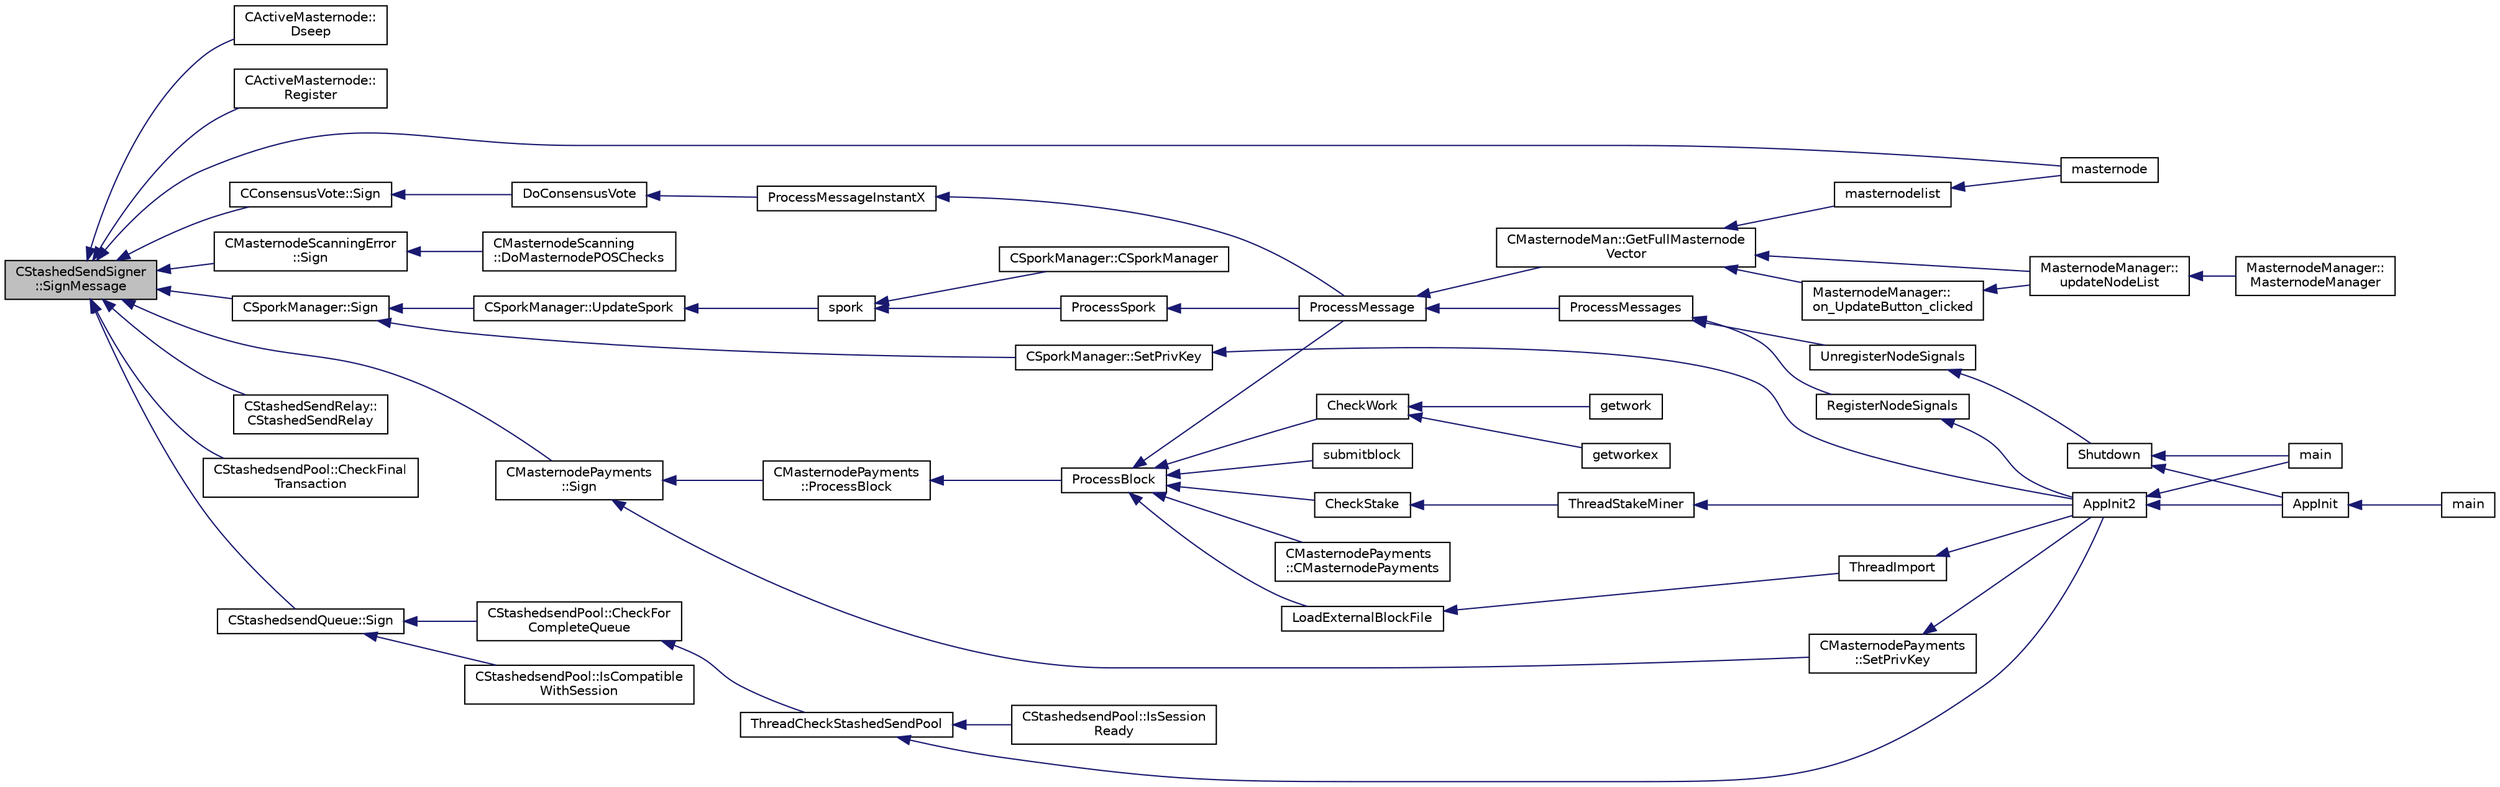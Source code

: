 digraph "CStashedSendSigner::SignMessage"
{
  edge [fontname="Helvetica",fontsize="10",labelfontname="Helvetica",labelfontsize="10"];
  node [fontname="Helvetica",fontsize="10",shape=record];
  rankdir="LR";
  Node165 [label="CStashedSendSigner\l::SignMessage",height=0.2,width=0.4,color="black", fillcolor="grey75", style="filled", fontcolor="black"];
  Node165 -> Node166 [dir="back",color="midnightblue",fontsize="10",style="solid",fontname="Helvetica"];
  Node166 [label="CActiveMasternode::\lDseep",height=0.2,width=0.4,color="black", fillcolor="white", style="filled",URL="$d9/d29/class_c_active_masternode.html#aa14a1a9611f6b73cc3e860cda75de88c"];
  Node165 -> Node167 [dir="back",color="midnightblue",fontsize="10",style="solid",fontname="Helvetica"];
  Node167 [label="CActiveMasternode::\lRegister",height=0.2,width=0.4,color="black", fillcolor="white", style="filled",URL="$d9/d29/class_c_active_masternode.html#a1fd28a721112cda22fe2f9e1045cf397",tooltip="Register any Masternode. "];
  Node165 -> Node168 [dir="back",color="midnightblue",fontsize="10",style="solid",fontname="Helvetica"];
  Node168 [label="CConsensusVote::Sign",height=0.2,width=0.4,color="black", fillcolor="white", style="filled",URL="$dc/da2/class_c_consensus_vote.html#a687495887aa75f5d5bb70f93ecb820d0"];
  Node168 -> Node169 [dir="back",color="midnightblue",fontsize="10",style="solid",fontname="Helvetica"];
  Node169 [label="DoConsensusVote",height=0.2,width=0.4,color="black", fillcolor="white", style="filled",URL="$d6/d5f/instantx_8h.html#a0753801d6e6eb2cb230a85a6ba6fd371"];
  Node169 -> Node170 [dir="back",color="midnightblue",fontsize="10",style="solid",fontname="Helvetica"];
  Node170 [label="ProcessMessageInstantX",height=0.2,width=0.4,color="black", fillcolor="white", style="filled",URL="$d6/d5f/instantx_8h.html#aa516cb499ead2691d8ab216a499db5d0"];
  Node170 -> Node171 [dir="back",color="midnightblue",fontsize="10",style="solid",fontname="Helvetica"];
  Node171 [label="ProcessMessage",height=0.2,width=0.4,color="black", fillcolor="white", style="filled",URL="$df/d0a/main_8cpp.html#a8ba92b1a4bce3c835e887a9073d17d8e"];
  Node171 -> Node172 [dir="back",color="midnightblue",fontsize="10",style="solid",fontname="Helvetica"];
  Node172 [label="ProcessMessages",height=0.2,width=0.4,color="black", fillcolor="white", style="filled",URL="$d4/dbf/main_8h.html#a196f9318f02448b85b28d612698934fd"];
  Node172 -> Node173 [dir="back",color="midnightblue",fontsize="10",style="solid",fontname="Helvetica"];
  Node173 [label="RegisterNodeSignals",height=0.2,width=0.4,color="black", fillcolor="white", style="filled",URL="$d4/dbf/main_8h.html#ab02615ff65f91d69f8d786ec900baa8a",tooltip="Register with a network node to receive its signals. "];
  Node173 -> Node174 [dir="back",color="midnightblue",fontsize="10",style="solid",fontname="Helvetica"];
  Node174 [label="AppInit2",height=0.2,width=0.4,color="black", fillcolor="white", style="filled",URL="$d8/dc0/init_8h.html#a1a4c1bfbf6ba1db77e988b89b9cadfd3",tooltip="Initialize ion. "];
  Node174 -> Node175 [dir="back",color="midnightblue",fontsize="10",style="solid",fontname="Helvetica"];
  Node175 [label="AppInit",height=0.2,width=0.4,color="black", fillcolor="white", style="filled",URL="$d4/d35/iond_8cpp.html#ac59316b767e6984e1285f0531275286b"];
  Node175 -> Node176 [dir="back",color="midnightblue",fontsize="10",style="solid",fontname="Helvetica"];
  Node176 [label="main",height=0.2,width=0.4,color="black", fillcolor="white", style="filled",URL="$d4/d35/iond_8cpp.html#a0ddf1224851353fc92bfbff6f499fa97"];
  Node174 -> Node177 [dir="back",color="midnightblue",fontsize="10",style="solid",fontname="Helvetica"];
  Node177 [label="main",height=0.2,width=0.4,color="black", fillcolor="white", style="filled",URL="$d5/d2d/ion_8cpp.html#a0ddf1224851353fc92bfbff6f499fa97"];
  Node172 -> Node178 [dir="back",color="midnightblue",fontsize="10",style="solid",fontname="Helvetica"];
  Node178 [label="UnregisterNodeSignals",height=0.2,width=0.4,color="black", fillcolor="white", style="filled",URL="$d4/dbf/main_8h.html#a3ef0cc6e9d9d6435ee2a5569244d6ebd",tooltip="Unregister a network node. "];
  Node178 -> Node179 [dir="back",color="midnightblue",fontsize="10",style="solid",fontname="Helvetica"];
  Node179 [label="Shutdown",height=0.2,width=0.4,color="black", fillcolor="white", style="filled",URL="$d8/dc0/init_8h.html#ac5f038c2b480cf9ef5e19e3eba8dbaf9"];
  Node179 -> Node175 [dir="back",color="midnightblue",fontsize="10",style="solid",fontname="Helvetica"];
  Node179 -> Node177 [dir="back",color="midnightblue",fontsize="10",style="solid",fontname="Helvetica"];
  Node171 -> Node180 [dir="back",color="midnightblue",fontsize="10",style="solid",fontname="Helvetica"];
  Node180 [label="CMasternodeMan::GetFullMasternode\lVector",height=0.2,width=0.4,color="black", fillcolor="white", style="filled",URL="$dc/d6b/class_c_masternode_man.html#ab39e213a7601e1bef2eba1d5d63206f5"];
  Node180 -> Node181 [dir="back",color="midnightblue",fontsize="10",style="solid",fontname="Helvetica"];
  Node181 [label="MasternodeManager::\lupdateNodeList",height=0.2,width=0.4,color="black", fillcolor="white", style="filled",URL="$d9/d70/class_masternode_manager.html#a5485a8bd6ccf673027165cc1207dfae9"];
  Node181 -> Node182 [dir="back",color="midnightblue",fontsize="10",style="solid",fontname="Helvetica"];
  Node182 [label="MasternodeManager::\lMasternodeManager",height=0.2,width=0.4,color="black", fillcolor="white", style="filled",URL="$d9/d70/class_masternode_manager.html#ad18cb99065e056e6b791e2356de826bf"];
  Node180 -> Node183 [dir="back",color="midnightblue",fontsize="10",style="solid",fontname="Helvetica"];
  Node183 [label="MasternodeManager::\lon_UpdateButton_clicked",height=0.2,width=0.4,color="black", fillcolor="white", style="filled",URL="$d9/d70/class_masternode_manager.html#ae8d07b4d869e3eb09fe1be445eff0430"];
  Node183 -> Node181 [dir="back",color="midnightblue",fontsize="10",style="solid",fontname="Helvetica"];
  Node180 -> Node184 [dir="back",color="midnightblue",fontsize="10",style="solid",fontname="Helvetica"];
  Node184 [label="masternodelist",height=0.2,width=0.4,color="black", fillcolor="white", style="filled",URL="$d5/d6b/rpcstashedsend_8cpp.html#a3a7ed7e37f21eb2912afc6e776f7236c"];
  Node184 -> Node185 [dir="back",color="midnightblue",fontsize="10",style="solid",fontname="Helvetica"];
  Node185 [label="masternode",height=0.2,width=0.4,color="black", fillcolor="white", style="filled",URL="$d5/d6b/rpcstashedsend_8cpp.html#a30609e443aeb47c29ed0878d16b1b5e1"];
  Node165 -> Node186 [dir="back",color="midnightblue",fontsize="10",style="solid",fontname="Helvetica"];
  Node186 [label="CMasternodePayments\l::Sign",height=0.2,width=0.4,color="black", fillcolor="white", style="filled",URL="$dc/d9a/class_c_masternode_payments.html#a7d04afdf936b8de605ab6f478c7fad51"];
  Node186 -> Node187 [dir="back",color="midnightblue",fontsize="10",style="solid",fontname="Helvetica"];
  Node187 [label="CMasternodePayments\l::ProcessBlock",height=0.2,width=0.4,color="black", fillcolor="white", style="filled",URL="$dc/d9a/class_c_masternode_payments.html#aa23dfbc148f10f601e9771bfcffea441"];
  Node187 -> Node188 [dir="back",color="midnightblue",fontsize="10",style="solid",fontname="Helvetica"];
  Node188 [label="ProcessBlock",height=0.2,width=0.4,color="black", fillcolor="white", style="filled",URL="$d4/dbf/main_8h.html#a7c8a7be3439bb5e1e40548a332a3cf29"];
  Node188 -> Node189 [dir="back",color="midnightblue",fontsize="10",style="solid",fontname="Helvetica"];
  Node189 [label="LoadExternalBlockFile",height=0.2,width=0.4,color="black", fillcolor="white", style="filled",URL="$df/d0a/main_8cpp.html#afbdbbb5a1b376748e5460cbcf644a9af"];
  Node189 -> Node190 [dir="back",color="midnightblue",fontsize="10",style="solid",fontname="Helvetica"];
  Node190 [label="ThreadImport",height=0.2,width=0.4,color="black", fillcolor="white", style="filled",URL="$d4/dbf/main_8h.html#a0189c34248cd89bbbe20d4d6045bd7c9"];
  Node190 -> Node174 [dir="back",color="midnightblue",fontsize="10",style="solid",fontname="Helvetica"];
  Node188 -> Node171 [dir="back",color="midnightblue",fontsize="10",style="solid",fontname="Helvetica"];
  Node188 -> Node191 [dir="back",color="midnightblue",fontsize="10",style="solid",fontname="Helvetica"];
  Node191 [label="CMasternodePayments\l::CMasternodePayments",height=0.2,width=0.4,color="black", fillcolor="white", style="filled",URL="$dc/d9a/class_c_masternode_payments.html#a4b9454f265a927528c881716e7649973"];
  Node188 -> Node192 [dir="back",color="midnightblue",fontsize="10",style="solid",fontname="Helvetica"];
  Node192 [label="CheckWork",height=0.2,width=0.4,color="black", fillcolor="white", style="filled",URL="$de/d13/miner_8h.html#aadd8a05aa6d8fae1c0f4daa5e971a12a",tooltip="Check mined proof-of-work block. "];
  Node192 -> Node193 [dir="back",color="midnightblue",fontsize="10",style="solid",fontname="Helvetica"];
  Node193 [label="getworkex",height=0.2,width=0.4,color="black", fillcolor="white", style="filled",URL="$d4/ddd/rpcmining_8cpp.html#aa40f86dc468a3f2ef4a3bba99e20a069"];
  Node192 -> Node194 [dir="back",color="midnightblue",fontsize="10",style="solid",fontname="Helvetica"];
  Node194 [label="getwork",height=0.2,width=0.4,color="black", fillcolor="white", style="filled",URL="$d4/ddd/rpcmining_8cpp.html#a356be62c93d38267a7da9e1cb644d547"];
  Node188 -> Node195 [dir="back",color="midnightblue",fontsize="10",style="solid",fontname="Helvetica"];
  Node195 [label="CheckStake",height=0.2,width=0.4,color="black", fillcolor="white", style="filled",URL="$de/d13/miner_8h.html#a68be4bcfa03b86095641eac5ca996fed",tooltip="Check mined proof-of-stake block. "];
  Node195 -> Node196 [dir="back",color="midnightblue",fontsize="10",style="solid",fontname="Helvetica"];
  Node196 [label="ThreadStakeMiner",height=0.2,width=0.4,color="black", fillcolor="white", style="filled",URL="$d6/de3/miner_8cpp.html#a31faece5ef0e403969b3d3debd79b352"];
  Node196 -> Node174 [dir="back",color="midnightblue",fontsize="10",style="solid",fontname="Helvetica"];
  Node188 -> Node197 [dir="back",color="midnightblue",fontsize="10",style="solid",fontname="Helvetica"];
  Node197 [label="submitblock",height=0.2,width=0.4,color="black", fillcolor="white", style="filled",URL="$d4/ddd/rpcmining_8cpp.html#a6fc1aa077add8cb1c74207056616134d"];
  Node186 -> Node198 [dir="back",color="midnightblue",fontsize="10",style="solid",fontname="Helvetica"];
  Node198 [label="CMasternodePayments\l::SetPrivKey",height=0.2,width=0.4,color="black", fillcolor="white", style="filled",URL="$dc/d9a/class_c_masternode_payments.html#a525bcafd8d00b58a3e05a848ef493603"];
  Node198 -> Node174 [dir="back",color="midnightblue",fontsize="10",style="solid",fontname="Helvetica"];
  Node165 -> Node199 [dir="back",color="midnightblue",fontsize="10",style="solid",fontname="Helvetica"];
  Node199 [label="CMasternodeScanningError\l::Sign",height=0.2,width=0.4,color="black", fillcolor="white", style="filled",URL="$d0/de7/class_c_masternode_scanning_error.html#afdc8ec9b08767cdf3c6a6cc819af7d09"];
  Node199 -> Node200 [dir="back",color="midnightblue",fontsize="10",style="solid",fontname="Helvetica"];
  Node200 [label="CMasternodeScanning\l::DoMasternodePOSChecks",height=0.2,width=0.4,color="black", fillcolor="white", style="filled",URL="$d5/d9f/class_c_masternode_scanning.html#a6bc18fb7508f702e2a2d1c3731342f8f"];
  Node165 -> Node185 [dir="back",color="midnightblue",fontsize="10",style="solid",fontname="Helvetica"];
  Node165 -> Node201 [dir="back",color="midnightblue",fontsize="10",style="solid",fontname="Helvetica"];
  Node201 [label="CSporkManager::Sign",height=0.2,width=0.4,color="black", fillcolor="white", style="filled",URL="$d2/d5e/class_c_spork_manager.html#adf1b5d40f378c4bd3a5ea31905b11f30"];
  Node201 -> Node202 [dir="back",color="midnightblue",fontsize="10",style="solid",fontname="Helvetica"];
  Node202 [label="CSporkManager::UpdateSpork",height=0.2,width=0.4,color="black", fillcolor="white", style="filled",URL="$d2/d5e/class_c_spork_manager.html#a51293c5c9db22f4435f044b4ccb65028"];
  Node202 -> Node203 [dir="back",color="midnightblue",fontsize="10",style="solid",fontname="Helvetica"];
  Node203 [label="spork",height=0.2,width=0.4,color="black", fillcolor="white", style="filled",URL="$db/d48/rpcmisc_8cpp.html#a8dcc7f3e5749bbd1dad163b85d0abdcb"];
  Node203 -> Node204 [dir="back",color="midnightblue",fontsize="10",style="solid",fontname="Helvetica"];
  Node204 [label="ProcessSpork",height=0.2,width=0.4,color="black", fillcolor="white", style="filled",URL="$d0/d24/spork_8h.html#a3f9c24c1f4c012152fb4422ca981610a"];
  Node204 -> Node171 [dir="back",color="midnightblue",fontsize="10",style="solid",fontname="Helvetica"];
  Node203 -> Node205 [dir="back",color="midnightblue",fontsize="10",style="solid",fontname="Helvetica"];
  Node205 [label="CSporkManager::CSporkManager",height=0.2,width=0.4,color="black", fillcolor="white", style="filled",URL="$d2/d5e/class_c_spork_manager.html#af25ba284196ede7288bc9855e7f8a8a5"];
  Node201 -> Node206 [dir="back",color="midnightblue",fontsize="10",style="solid",fontname="Helvetica"];
  Node206 [label="CSporkManager::SetPrivKey",height=0.2,width=0.4,color="black", fillcolor="white", style="filled",URL="$d2/d5e/class_c_spork_manager.html#a599d088218de9d242e4dc5cb17dd310b"];
  Node206 -> Node174 [dir="back",color="midnightblue",fontsize="10",style="solid",fontname="Helvetica"];
  Node165 -> Node207 [dir="back",color="midnightblue",fontsize="10",style="solid",fontname="Helvetica"];
  Node207 [label="CStashedSendRelay::\lCStashedSendRelay",height=0.2,width=0.4,color="black", fillcolor="white", style="filled",URL="$d2/d25/class_c_stashed_send_relay.html#ac4f08ff3af1c8730a259abe6dc0972f5"];
  Node165 -> Node208 [dir="back",color="midnightblue",fontsize="10",style="solid",fontname="Helvetica"];
  Node208 [label="CStashedsendPool::CheckFinal\lTransaction",height=0.2,width=0.4,color="black", fillcolor="white", style="filled",URL="$dd/d8a/class_c_stashedsend_pool.html#aba122588a53a90150595bc4279beb67c"];
  Node165 -> Node209 [dir="back",color="midnightblue",fontsize="10",style="solid",fontname="Helvetica"];
  Node209 [label="CStashedsendQueue::Sign",height=0.2,width=0.4,color="black", fillcolor="white", style="filled",URL="$dd/d34/class_c_stashedsend_queue.html#a781354a3071b29fbf76df2353919933c",tooltip="Sign this Stashedsend transaction. "];
  Node209 -> Node210 [dir="back",color="midnightblue",fontsize="10",style="solid",fontname="Helvetica"];
  Node210 [label="CStashedsendPool::CheckFor\lCompleteQueue",height=0.2,width=0.4,color="black", fillcolor="white", style="filled",URL="$dd/d8a/class_c_stashedsend_pool.html#a46fd3f0fc3671683518cd090b25c97d7"];
  Node210 -> Node211 [dir="back",color="midnightblue",fontsize="10",style="solid",fontname="Helvetica"];
  Node211 [label="ThreadCheckStashedSendPool",height=0.2,width=0.4,color="black", fillcolor="white", style="filled",URL="$d9/dbc/stashedsend_8h.html#ab583ddc86effded8432ea5387f77d883"];
  Node211 -> Node174 [dir="back",color="midnightblue",fontsize="10",style="solid",fontname="Helvetica"];
  Node211 -> Node212 [dir="back",color="midnightblue",fontsize="10",style="solid",fontname="Helvetica"];
  Node212 [label="CStashedsendPool::IsSession\lReady",height=0.2,width=0.4,color="black", fillcolor="white", style="filled",URL="$dd/d8a/class_c_stashedsend_pool.html#acb903e97bacd0ecf2f1c3c0d82e6641c",tooltip="Do we have enough users to take entries? "];
  Node209 -> Node213 [dir="back",color="midnightblue",fontsize="10",style="solid",fontname="Helvetica"];
  Node213 [label="CStashedsendPool::IsCompatible\lWithSession",height=0.2,width=0.4,color="black", fillcolor="white", style="filled",URL="$dd/d8a/class_c_stashedsend_pool.html#a098ecab3e21cf5a67128c0079a44d039",tooltip="Is this amount compatible with other client in the pool? "];
}
